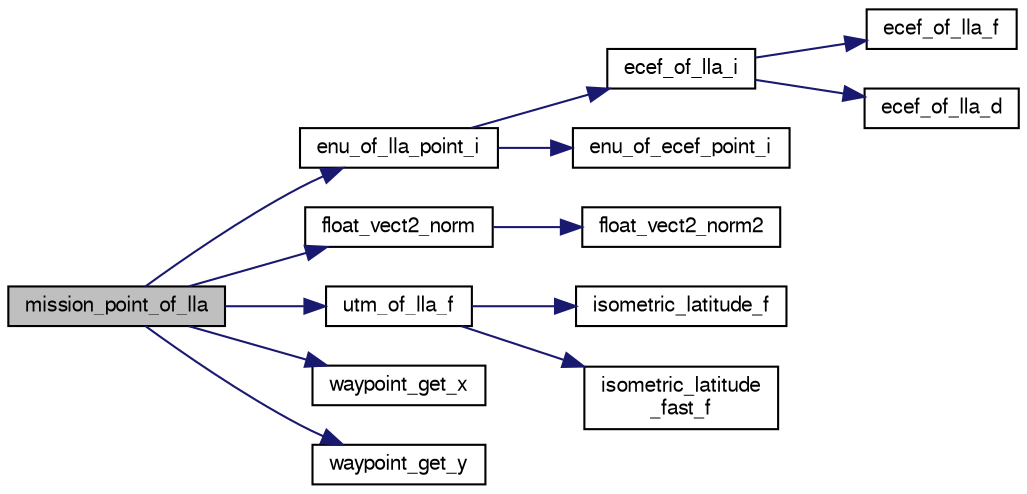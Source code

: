 digraph "mission_point_of_lla"
{
  edge [fontname="FreeSans",fontsize="10",labelfontname="FreeSans",labelfontsize="10"];
  node [fontname="FreeSans",fontsize="10",shape=record];
  rankdir="LR";
  Node1 [label="mission_point_of_lla",height=0.2,width=0.4,color="black", fillcolor="grey75", style="filled", fontcolor="black"];
  Node1 -> Node2 [color="midnightblue",fontsize="10",style="solid",fontname="FreeSans"];
  Node2 [label="enu_of_lla_point_i",height=0.2,width=0.4,color="black", fillcolor="white", style="filled",URL="$group__math__geodetic__int.html#gab462d1e8278e0dd9cbc9ff463cde8f5e",tooltip="Convert a point from LLA to local ENU. "];
  Node2 -> Node3 [color="midnightblue",fontsize="10",style="solid",fontname="FreeSans"];
  Node3 [label="ecef_of_lla_i",height=0.2,width=0.4,color="black", fillcolor="white", style="filled",URL="$group__math__geodetic__int.html#ga386f7bf340618bf1454ca2a3b5086100",tooltip="Convert a LLA to ECEF. "];
  Node3 -> Node4 [color="midnightblue",fontsize="10",style="solid",fontname="FreeSans"];
  Node4 [label="ecef_of_lla_f",height=0.2,width=0.4,color="black", fillcolor="white", style="filled",URL="$pprz__geodetic__float_8c.html#a65bc5ba8b61d014ca659035759cc001c"];
  Node3 -> Node5 [color="midnightblue",fontsize="10",style="solid",fontname="FreeSans"];
  Node5 [label="ecef_of_lla_d",height=0.2,width=0.4,color="black", fillcolor="white", style="filled",URL="$group__math__geodetic__double.html#gae6608c48696daebf3382f08e655028d9"];
  Node2 -> Node6 [color="midnightblue",fontsize="10",style="solid",fontname="FreeSans"];
  Node6 [label="enu_of_ecef_point_i",height=0.2,width=0.4,color="black", fillcolor="white", style="filled",URL="$group__math__geodetic__int.html#ga85bcbfc73a43b120465422ec55647573",tooltip="Convert a point from ECEF to local ENU. "];
  Node1 -> Node7 [color="midnightblue",fontsize="10",style="solid",fontname="FreeSans"];
  Node7 [label="float_vect2_norm",height=0.2,width=0.4,color="black", fillcolor="white", style="filled",URL="$group__math__algebra__float.html#gaa582daa9c1806cc8bfe7638a54a198da"];
  Node7 -> Node8 [color="midnightblue",fontsize="10",style="solid",fontname="FreeSans"];
  Node8 [label="float_vect2_norm2",height=0.2,width=0.4,color="black", fillcolor="white", style="filled",URL="$group__math__algebra__float.html#ga1625b9e38f01ac161fa80555647c77d8"];
  Node1 -> Node9 [color="midnightblue",fontsize="10",style="solid",fontname="FreeSans"];
  Node9 [label="utm_of_lla_f",height=0.2,width=0.4,color="black", fillcolor="white", style="filled",URL="$pprz__geodetic__float_8c.html#af99d4775df518f30b741b49c26eceedd"];
  Node9 -> Node10 [color="midnightblue",fontsize="10",style="solid",fontname="FreeSans"];
  Node10 [label="isometric_latitude_f",height=0.2,width=0.4,color="black", fillcolor="white", style="filled",URL="$pprz__geodetic__float_8c.html#a25c5bd31de0ea0d0caf14a0d217ad3ea"];
  Node9 -> Node11 [color="midnightblue",fontsize="10",style="solid",fontname="FreeSans"];
  Node11 [label="isometric_latitude\l_fast_f",height=0.2,width=0.4,color="black", fillcolor="white", style="filled",URL="$pprz__geodetic__float_8c.html#a21ea1b369f7d4abd984fb89c488dde24"];
  Node1 -> Node12 [color="midnightblue",fontsize="10",style="solid",fontname="FreeSans"];
  Node12 [label="waypoint_get_x",height=0.2,width=0.4,color="black", fillcolor="white", style="filled",URL="$nav_2waypoints_8c.html#a62061108340141e0fda55b7c0d8f0145",tooltip="Get X/East coordinate of waypoint in meters. "];
  Node1 -> Node13 [color="midnightblue",fontsize="10",style="solid",fontname="FreeSans"];
  Node13 [label="waypoint_get_y",height=0.2,width=0.4,color="black", fillcolor="white", style="filled",URL="$nav_2waypoints_8c.html#ab6dc3af2d184a91218a1fe7f02b858bc",tooltip="Get Y/North coordinate of waypoint in meters. "];
}

